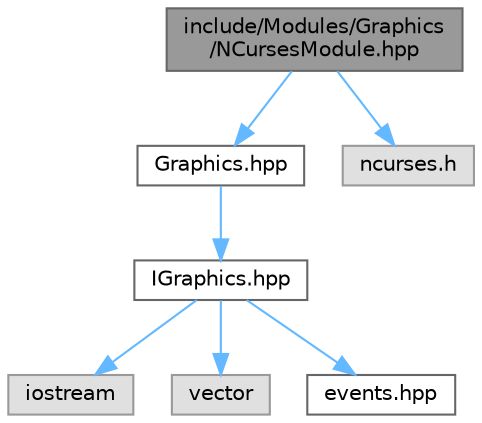 digraph "include/Modules/Graphics/NCursesModule.hpp"
{
 // LATEX_PDF_SIZE
  bgcolor="transparent";
  edge [fontname=Helvetica,fontsize=10,labelfontname=Helvetica,labelfontsize=10];
  node [fontname=Helvetica,fontsize=10,shape=box,height=0.2,width=0.4];
  Node1 [label="include/Modules/Graphics\l/NCursesModule.hpp",height=0.2,width=0.4,color="gray40", fillcolor="grey60", style="filled", fontcolor="black",tooltip="Ce fichier implémente la lib graphoique Ncurses."];
  Node1 -> Node2 [color="steelblue1",style="solid"];
  Node2 [label="Graphics.hpp",height=0.2,width=0.4,color="grey40", fillcolor="white", style="filled",URL="$Graphics_8hpp.html",tooltip=" "];
  Node2 -> Node3 [color="steelblue1",style="solid"];
  Node3 [label="IGraphics.hpp",height=0.2,width=0.4,color="grey40", fillcolor="white", style="filled",URL="$IGraphics_8hpp.html",tooltip=" "];
  Node3 -> Node4 [color="steelblue1",style="solid"];
  Node4 [label="iostream",height=0.2,width=0.4,color="grey60", fillcolor="#E0E0E0", style="filled",tooltip=" "];
  Node3 -> Node5 [color="steelblue1",style="solid"];
  Node5 [label="vector",height=0.2,width=0.4,color="grey60", fillcolor="#E0E0E0", style="filled",tooltip=" "];
  Node3 -> Node6 [color="steelblue1",style="solid"];
  Node6 [label="events.hpp",height=0.2,width=0.4,color="grey40", fillcolor="white", style="filled",URL="$events_8hpp.html",tooltip="Ce fichier contient les définitions des différents events reçus par les librairies graphiques."];
  Node1 -> Node7 [color="steelblue1",style="solid"];
  Node7 [label="ncurses.h",height=0.2,width=0.4,color="grey60", fillcolor="#E0E0E0", style="filled",tooltip=" "];
}
